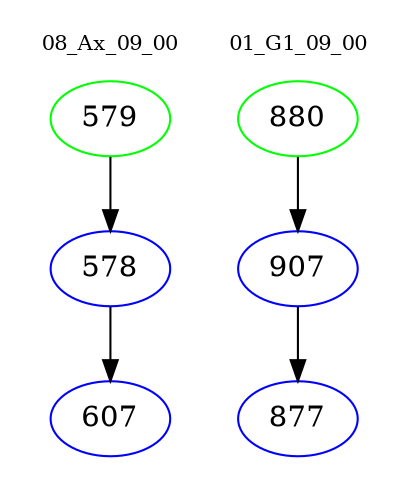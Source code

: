 digraph{
subgraph cluster_0 {
color = white
label = "08_Ax_09_00";
fontsize=10;
T0_579 [label="579", color="green"]
T0_579 -> T0_578 [color="black"]
T0_578 [label="578", color="blue"]
T0_578 -> T0_607 [color="black"]
T0_607 [label="607", color="blue"]
}
subgraph cluster_1 {
color = white
label = "01_G1_09_00";
fontsize=10;
T1_880 [label="880", color="green"]
T1_880 -> T1_907 [color="black"]
T1_907 [label="907", color="blue"]
T1_907 -> T1_877 [color="black"]
T1_877 [label="877", color="blue"]
}
}
